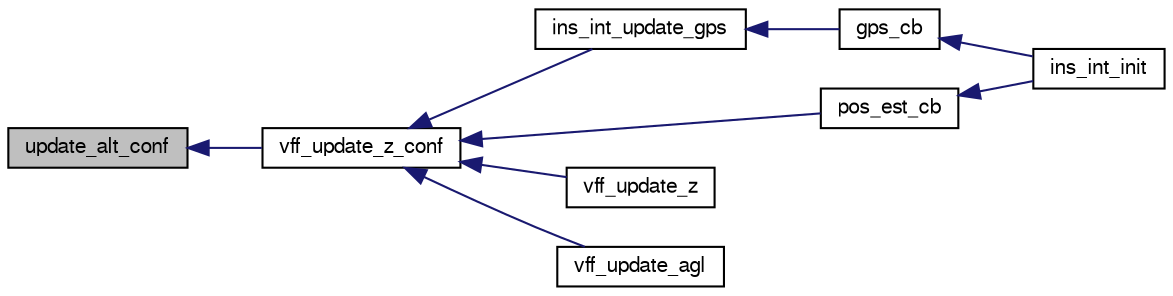 digraph "update_alt_conf"
{
  edge [fontname="FreeSans",fontsize="10",labelfontname="FreeSans",labelfontsize="10"];
  node [fontname="FreeSans",fontsize="10",shape=record];
  rankdir="LR";
  Node1 [label="update_alt_conf",height=0.2,width=0.4,color="black", fillcolor="grey75", style="filled", fontcolor="black"];
  Node1 -> Node2 [dir="back",color="midnightblue",fontsize="10",style="solid",fontname="FreeSans"];
  Node2 [label="vff_update_z_conf",height=0.2,width=0.4,color="black", fillcolor="white", style="filled",URL="$vf__float_8h.html#a383a56a1eaa73890c3b6ca0599c3fb67"];
  Node2 -> Node3 [dir="back",color="midnightblue",fontsize="10",style="solid",fontname="FreeSans"];
  Node3 [label="ins_int_update_gps",height=0.2,width=0.4,color="black", fillcolor="white", style="filled",URL="$ins__int_8h.html#a54df8c17ccf7a20d6ca09ad0b8f45db3"];
  Node3 -> Node4 [dir="back",color="midnightblue",fontsize="10",style="solid",fontname="FreeSans"];
  Node4 [label="gps_cb",height=0.2,width=0.4,color="black", fillcolor="white", style="filled",URL="$ins__int_8c.html#a1c1656ce80fe1f1ad49fea691164dbf8"];
  Node4 -> Node5 [dir="back",color="midnightblue",fontsize="10",style="solid",fontname="FreeSans"];
  Node5 [label="ins_int_init",height=0.2,width=0.4,color="black", fillcolor="white", style="filled",URL="$ins__int_8h.html#a6f47e4e65f9697a961c3bef79e9029e4"];
  Node2 -> Node6 [dir="back",color="midnightblue",fontsize="10",style="solid",fontname="FreeSans"];
  Node6 [label="pos_est_cb",height=0.2,width=0.4,color="black", fillcolor="white", style="filled",URL="$ins__int_8c.html#ad26e136ef8d38004d7479a6e3528623e"];
  Node6 -> Node5 [dir="back",color="midnightblue",fontsize="10",style="solid",fontname="FreeSans"];
  Node2 -> Node7 [dir="back",color="midnightblue",fontsize="10",style="solid",fontname="FreeSans"];
  Node7 [label="vff_update_z",height=0.2,width=0.4,color="black", fillcolor="white", style="filled",URL="$vf__extended__float_8h.html#a43ba970ac8015812427c9681be41100a"];
  Node2 -> Node8 [dir="back",color="midnightblue",fontsize="10",style="solid",fontname="FreeSans"];
  Node8 [label="vff_update_agl",height=0.2,width=0.4,color="black", fillcolor="white", style="filled",URL="$vf__extended__float_8h.html#ac3d715948c276a502ac62ba7d3a278f5"];
}
